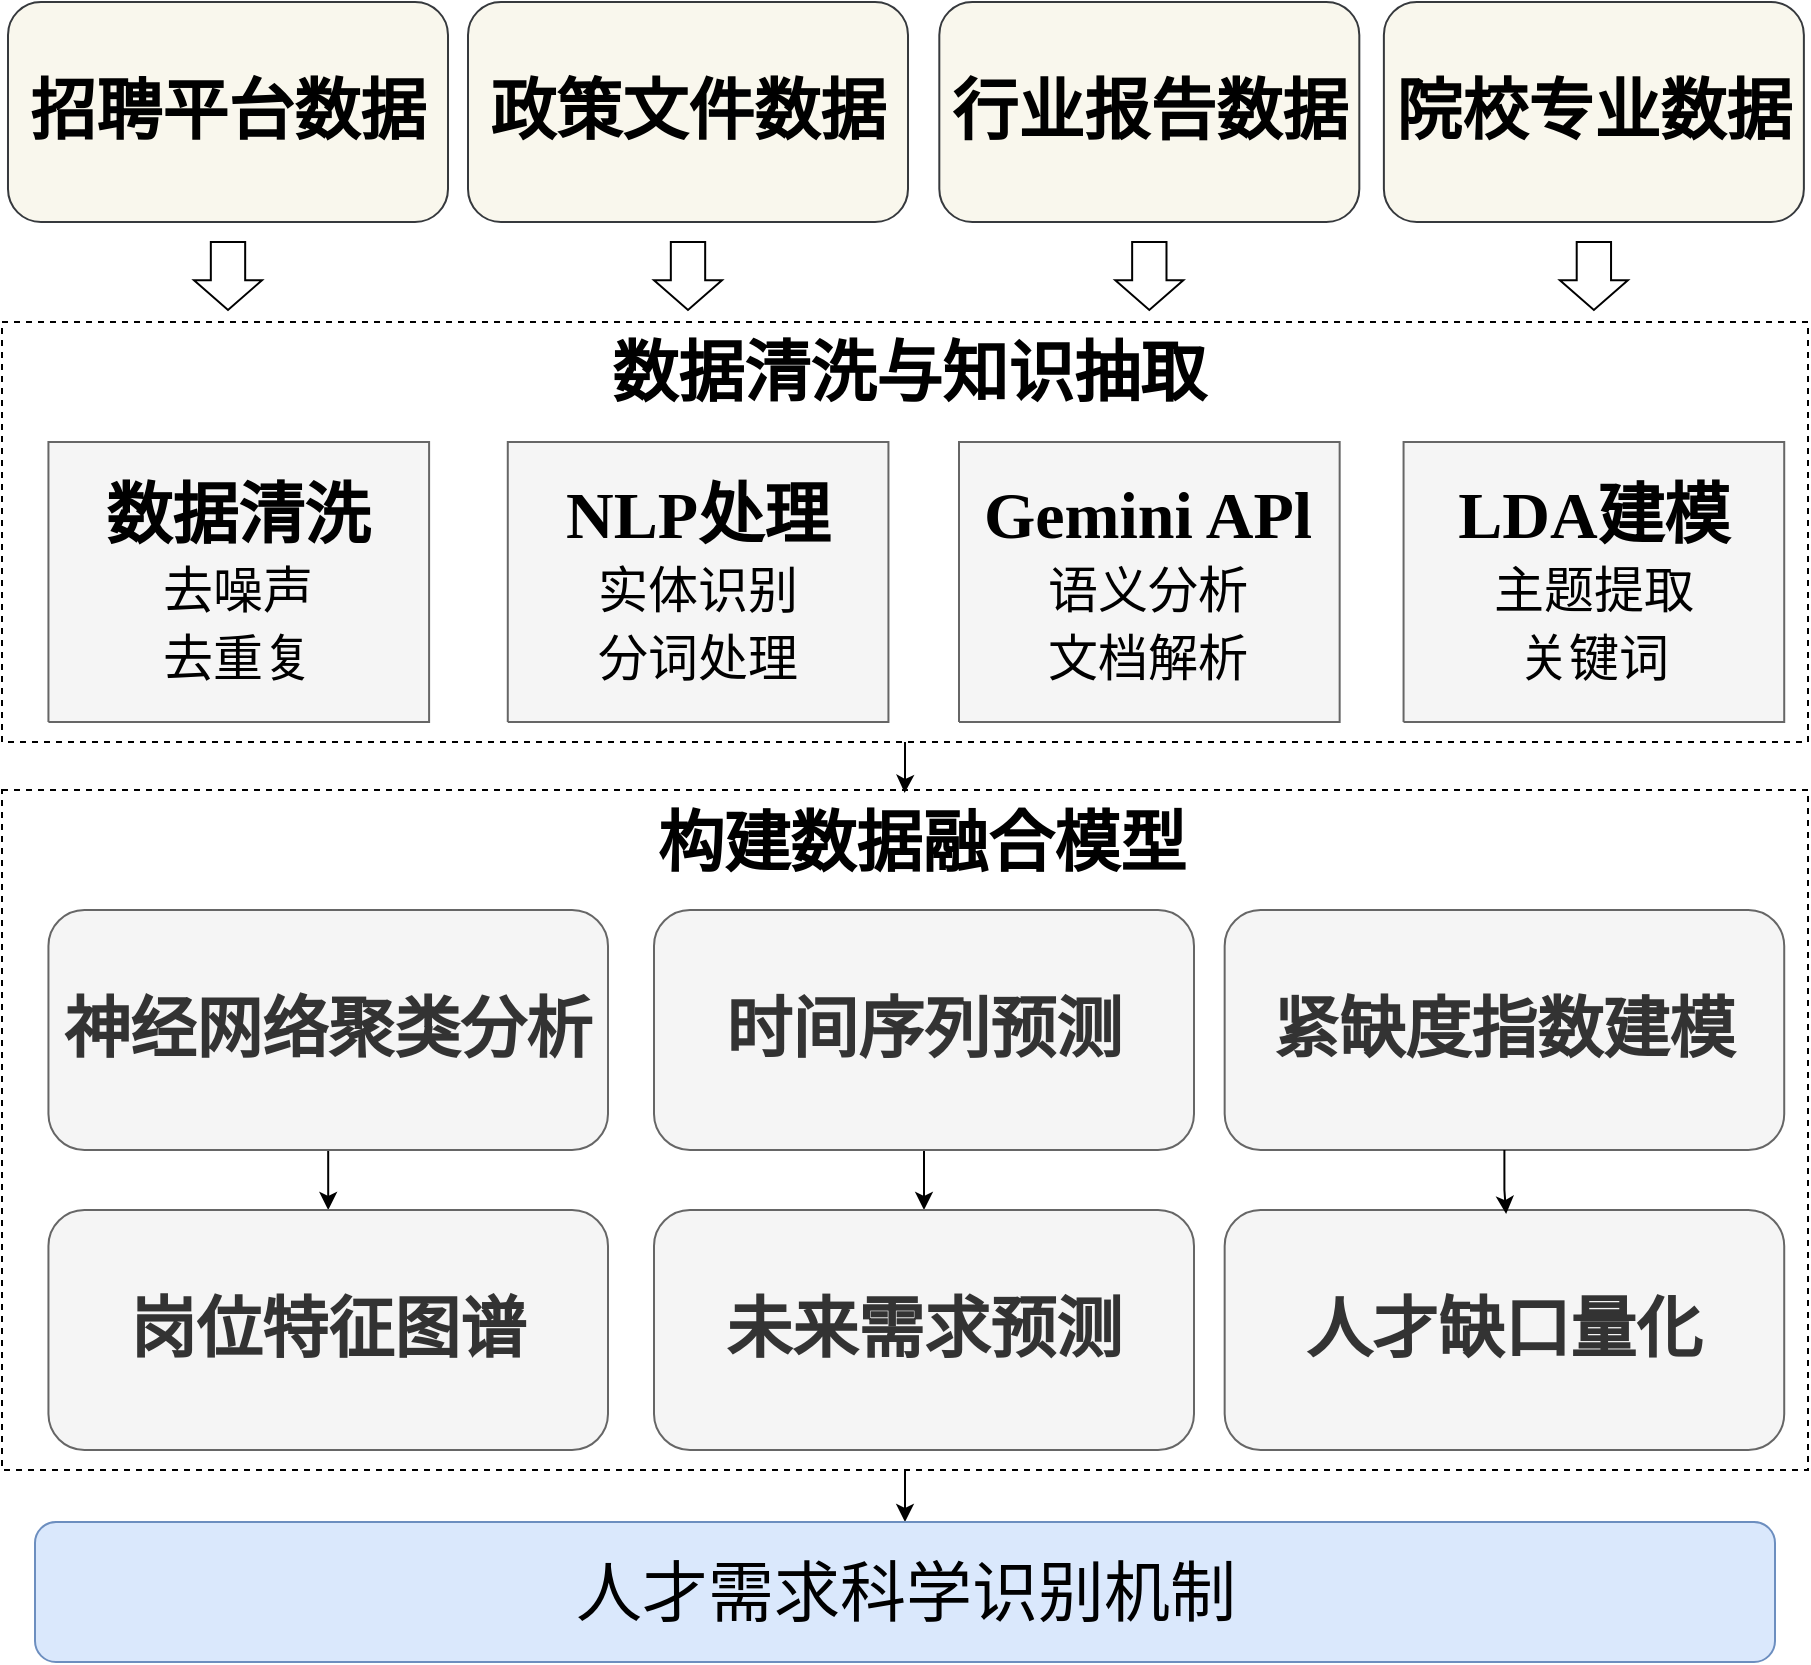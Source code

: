 <mxfile version="28.0.4">
  <diagram name="第 1 页" id="Yg_90ggBkmj9C00fmV8f">
    <mxGraphModel dx="496" dy="717" grid="1" gridSize="10" guides="1" tooltips="1" connect="1" arrows="1" fold="1" page="1" pageScale="1" pageWidth="827" pageHeight="1169" math="0" shadow="0">
      <root>
        <mxCell id="0" />
        <mxCell id="1" parent="0" />
        <mxCell id="aVr3TgQDZ5fMdV3m3wK9-50" style="edgeStyle=orthogonalEdgeStyle;rounded=0;orthogonalLoop=1;jettySize=auto;html=1;entryX=0.5;entryY=0;entryDx=0;entryDy=0;" edge="1" parent="1" source="aVr3TgQDZ5fMdV3m3wK9-45" target="aVr3TgQDZ5fMdV3m3wK9-44">
          <mxGeometry relative="1" as="geometry" />
        </mxCell>
        <mxCell id="aVr3TgQDZ5fMdV3m3wK9-45" value="" style="rounded=0;whiteSpace=wrap;html=1;fillStyle=hatch;dashed=1;" vertex="1" parent="1">
          <mxGeometry x="1140" y="514" width="903" height="340" as="geometry" />
        </mxCell>
        <mxCell id="aVr3TgQDZ5fMdV3m3wK9-31" value="" style="rounded=0;whiteSpace=wrap;html=1;fillStyle=hatch;dashed=1;" vertex="1" parent="1">
          <mxGeometry x="1140" y="280" width="903" height="210" as="geometry" />
        </mxCell>
        <mxCell id="aVr3TgQDZ5fMdV3m3wK9-10" value="&lt;div style=&quot;&quot;&gt;&lt;font face=&quot;SimSun&quot;&gt;&lt;span style=&quot;font-size: 33px;&quot;&gt;&lt;b&gt;招聘平台数据&lt;/b&gt;&lt;/span&gt;&lt;/font&gt;&lt;/div&gt;" style="rounded=1;whiteSpace=wrap;html=1;fillStyle=auto;fillColor=#f9f7ed;strokeColor=#36393d;" vertex="1" parent="1">
          <mxGeometry x="1143" y="120" width="220" height="110" as="geometry" />
        </mxCell>
        <mxCell id="aVr3TgQDZ5fMdV3m3wK9-11" value="&lt;div style=&quot;&quot;&gt;&lt;font face=&quot;SimSun&quot;&gt;&lt;span style=&quot;font-size: 33px;&quot;&gt;&lt;b&gt;政策文件数据&lt;/b&gt;&lt;/span&gt;&lt;/font&gt;&lt;/div&gt;" style="rounded=1;whiteSpace=wrap;html=1;fillStyle=auto;fillColor=#f9f7ed;strokeColor=#36393d;" vertex="1" parent="1">
          <mxGeometry x="1373" y="120" width="220" height="110" as="geometry" />
        </mxCell>
        <mxCell id="aVr3TgQDZ5fMdV3m3wK9-12" value="&lt;div style=&quot;&quot;&gt;&lt;font face=&quot;SimSun&quot;&gt;&lt;span style=&quot;font-size: 33px;&quot;&gt;&lt;b&gt;行业报告数据&lt;/b&gt;&lt;/span&gt;&lt;/font&gt;&lt;/div&gt;" style="rounded=1;whiteSpace=wrap;html=1;fillStyle=auto;fillColor=#f9f7ed;strokeColor=#36393d;" vertex="1" parent="1">
          <mxGeometry x="1608.66" y="120" width="210" height="110" as="geometry" />
        </mxCell>
        <mxCell id="aVr3TgQDZ5fMdV3m3wK9-13" value="" style="shape=singleArrow;direction=south;whiteSpace=wrap;html=1;fontFamily=Times New Roman;arrowWidth=0.505;arrowSize=0.437;rotation=0;" vertex="1" parent="1">
          <mxGeometry x="1236" y="240" width="34" height="34" as="geometry" />
        </mxCell>
        <mxCell id="aVr3TgQDZ5fMdV3m3wK9-14" value="" style="shape=singleArrow;direction=south;whiteSpace=wrap;html=1;fontFamily=Times New Roman;arrowWidth=0.505;arrowSize=0.437;rotation=0;" vertex="1" parent="1">
          <mxGeometry x="1466" y="240" width="34" height="34" as="geometry" />
        </mxCell>
        <mxCell id="aVr3TgQDZ5fMdV3m3wK9-15" value="" style="shape=singleArrow;direction=south;whiteSpace=wrap;html=1;fontFamily=Times New Roman;arrowWidth=0.505;arrowSize=0.437;rotation=0;" vertex="1" parent="1">
          <mxGeometry x="1918.94" y="240" width="34" height="34" as="geometry" />
        </mxCell>
        <mxCell id="aVr3TgQDZ5fMdV3m3wK9-21" value="&lt;div style=&quot;&quot;&gt;&lt;font face=&quot;SimSun&quot;&gt;&lt;span style=&quot;font-size: 33px;&quot;&gt;&lt;b&gt;院校专业数据&lt;/b&gt;&lt;/span&gt;&lt;/font&gt;&lt;/div&gt;" style="rounded=1;whiteSpace=wrap;html=1;fillStyle=auto;fillColor=#f9f7ed;strokeColor=#36393d;" vertex="1" parent="1">
          <mxGeometry x="1830.94" y="120" width="210" height="110" as="geometry" />
        </mxCell>
        <mxCell id="aVr3TgQDZ5fMdV3m3wK9-24" value="" style="shape=singleArrow;direction=south;whiteSpace=wrap;html=1;fontFamily=Times New Roman;arrowWidth=0.505;arrowSize=0.437;rotation=0;" vertex="1" parent="1">
          <mxGeometry x="1696.66" y="240" width="34" height="34" as="geometry" />
        </mxCell>
        <mxCell id="aVr3TgQDZ5fMdV3m3wK9-26" value="&lt;b style=&quot;forced-color-adjust: none; color: rgb(0, 0, 0); font-family: SimSun; font-size: 33px; font-style: normal; font-variant-ligatures: normal; font-variant-caps: normal; letter-spacing: normal; orphans: 2; text-align: center; text-indent: 0px; text-transform: none; widows: 2; word-spacing: 0px; -webkit-text-stroke-width: 0px; white-space: normal; text-decoration-thickness: initial; text-decoration-style: initial; text-decoration-color: initial; background-color: light-dark(#ffffff, var(--ge-dark-color, #121212));&quot;&gt;数据清洗与知识抽取&lt;/b&gt;" style="text;whiteSpace=wrap;html=1;" vertex="1" parent="1">
          <mxGeometry x="1443.22" y="280" width="500" height="60" as="geometry" />
        </mxCell>
        <UserObject label="&lt;div&gt;&lt;span style=&quot;background-color: transparent; font-size: 33px;&quot;&gt;&lt;font face=&quot;SimSun&quot; color=&quot;#000000&quot;&gt;&lt;b&gt;NLP处理&lt;/b&gt;&lt;/font&gt;&lt;/span&gt;&lt;/div&gt;&lt;div&gt;&lt;font color=&quot;#000000&quot;&gt;&lt;span style=&quot;font-size: 25px;&quot;&gt;实体识别&lt;/span&gt;&lt;/font&gt;&lt;br&gt;&lt;span style=&quot;background-color: transparent; font-size: 25px;&quot;&gt;&lt;font color=&quot;#000000&quot;&gt;分词处理&lt;/font&gt;&lt;/span&gt;&lt;br&gt;&lt;/div&gt;" tags="背景" id="aVr3TgQDZ5fMdV3m3wK9-27">
          <mxCell style="verticalAlign=middle;align=center;overflow=width;vsdxID=4;fillColor=#f5f5f5;shape=stencil(nZBLDoAgDERP0z3SIyjew0SURgSD+Lu9kMZoXLhwN9O+tukAlrNpJg1SzDH4QW/URgNYgZTkjA4UkwJUgGXng+6DX1zLfmoymdXo17xh5zmRJ6Q42BWCfc2oJfdAr+Yv+AP9Cb7OJ3H/2JG1HNGz/84klThPVCc=);strokeColor=#666666;spacingTop=-1;spacingBottom=-1;spacingLeft=-1;spacingRight=-1;points=[];labelBackgroundColor=none;rounded=0;html=1;whiteSpace=wrap;fontSize=28;fontColor=#333333;" vertex="1" parent="1">
            <mxGeometry x="1392.89" y="340" width="190.33" height="140" as="geometry" />
          </mxCell>
        </UserObject>
        <UserObject label="&lt;div&gt;&lt;span style=&quot;background-color: transparent; font-size: 33px;&quot;&gt;&lt;font face=&quot;SimSun&quot; color=&quot;#000000&quot;&gt;&lt;b&gt;Gemini APl&lt;/b&gt;&lt;/font&gt;&lt;/span&gt;&lt;/div&gt;&lt;div&gt;&lt;font color=&quot;#000000&quot;&gt;&lt;span style=&quot;font-size: 25px;&quot;&gt;语义分析&lt;/span&gt;&lt;/font&gt;&lt;br&gt;&lt;span style=&quot;background-color: transparent; font-size: 25px;&quot;&gt;&lt;font color=&quot;#000000&quot;&gt;文档解析&lt;/font&gt;&lt;/span&gt;&lt;br&gt;&lt;/div&gt;" tags="背景" id="aVr3TgQDZ5fMdV3m3wK9-28">
          <mxCell style="verticalAlign=middle;align=center;overflow=width;vsdxID=4;fillColor=#f5f5f5;shape=stencil(nZBLDoAgDERP0z3SIyjew0SURgSD+Lu9kMZoXLhwN9O+tukAlrNpJg1SzDH4QW/URgNYgZTkjA4UkwJUgGXng+6DX1zLfmoymdXo17xh5zmRJ6Q42BWCfc2oJfdAr+Yv+AP9Cb7OJ3H/2JG1HNGz/84klThPVCc=);strokeColor=#666666;spacingTop=-1;spacingBottom=-1;spacingLeft=-1;spacingRight=-1;points=[];labelBackgroundColor=none;rounded=0;html=1;whiteSpace=wrap;fontSize=28;fontColor=#333333;" vertex="1" parent="1">
            <mxGeometry x="1618.5" y="340" width="190.33" height="140" as="geometry" />
          </mxCell>
        </UserObject>
        <UserObject label="&lt;div&gt;&lt;span style=&quot;background-color: transparent; font-size: 33px;&quot;&gt;&lt;font face=&quot;SimSun&quot; color=&quot;#000000&quot;&gt;&lt;b&gt;LDA建模&lt;/b&gt;&lt;/font&gt;&lt;/span&gt;&lt;/div&gt;&lt;div&gt;&lt;font color=&quot;#000000&quot;&gt;&lt;span style=&quot;font-size: 25px;&quot;&gt;主题提取&lt;/span&gt;&lt;/font&gt;&lt;br&gt;&lt;span style=&quot;background-color: transparent; font-size: 25px;&quot;&gt;&lt;font color=&quot;#000000&quot;&gt;关键词&lt;/font&gt;&lt;/span&gt;&lt;br&gt;&lt;/div&gt;" tags="背景" id="aVr3TgQDZ5fMdV3m3wK9-29">
          <mxCell style="verticalAlign=middle;align=center;overflow=width;vsdxID=4;fillColor=#f5f5f5;shape=stencil(nZBLDoAgDERP0z3SIyjew0SURgSD+Lu9kMZoXLhwN9O+tukAlrNpJg1SzDH4QW/URgNYgZTkjA4UkwJUgGXng+6DX1zLfmoymdXo17xh5zmRJ6Q42BWCfc2oJfdAr+Yv+AP9Cb7OJ3H/2JG1HNGz/84klThPVCc=);strokeColor=#666666;spacingTop=-1;spacingBottom=-1;spacingLeft=-1;spacingRight=-1;points=[];labelBackgroundColor=none;rounded=0;html=1;whiteSpace=wrap;fontSize=28;fontColor=#333333;" vertex="1" parent="1">
            <mxGeometry x="1840.78" y="340" width="190.33" height="140" as="geometry" />
          </mxCell>
        </UserObject>
        <UserObject label="&lt;div&gt;&lt;span style=&quot;background-color: transparent; font-size: 33px;&quot;&gt;&lt;font face=&quot;SimSun&quot; color=&quot;#000000&quot;&gt;&lt;b&gt;数据清洗&lt;/b&gt;&lt;/font&gt;&lt;/span&gt;&lt;/div&gt;&lt;div&gt;&lt;font color=&quot;#000000&quot;&gt;&lt;span style=&quot;font-size: 25px;&quot;&gt;去噪声&lt;/span&gt;&lt;/font&gt;&lt;br&gt;&lt;font color=&quot;#000000&quot;&gt;&lt;span style=&quot;font-size: 25px;&quot;&gt;去重复&lt;/span&gt;&lt;/font&gt;&lt;/div&gt;" tags="背景" id="aVr3TgQDZ5fMdV3m3wK9-30">
          <mxCell style="verticalAlign=middle;align=center;overflow=width;vsdxID=4;fillColor=#f5f5f5;shape=stencil(nZBLDoAgDERP0z3SIyjew0SURgSD+Lu9kMZoXLhwN9O+tukAlrNpJg1SzDH4QW/URgNYgZTkjA4UkwJUgGXng+6DX1zLfmoymdXo17xh5zmRJ6Q42BWCfc2oJfdAr+Yv+AP9Cb7OJ3H/2JG1HNGz/84klThPVCc=);strokeColor=#666666;spacingTop=-1;spacingBottom=-1;spacingLeft=-1;spacingRight=-1;points=[];labelBackgroundColor=none;rounded=0;html=1;whiteSpace=wrap;fontSize=28;fontColor=#333333;" vertex="1" parent="1">
            <mxGeometry x="1163.22" y="340" width="190.33" height="140" as="geometry" />
          </mxCell>
        </UserObject>
        <mxCell id="aVr3TgQDZ5fMdV3m3wK9-33" value="&lt;div style=&quot;text-align: center;&quot;&gt;&lt;span style=&quot;color: light-dark(rgb(0, 0, 0), rgb(255, 255, 255)); font-size: 33px; background-color: rgb(255, 255, 255);&quot;&gt;&lt;font face=&quot;SimSun&quot;&gt;&lt;b&gt;构建数据融合模型&lt;/b&gt;&lt;/font&gt;&lt;/span&gt;&lt;/div&gt;" style="text;whiteSpace=wrap;html=1;" vertex="1" parent="1">
          <mxGeometry x="1466" y="514" width="299.78" height="60" as="geometry" />
        </mxCell>
        <mxCell id="aVr3TgQDZ5fMdV3m3wK9-46" style="edgeStyle=orthogonalEdgeStyle;rounded=0;orthogonalLoop=1;jettySize=auto;html=1;entryX=0.5;entryY=0;entryDx=0;entryDy=0;" edge="1" parent="1" source="aVr3TgQDZ5fMdV3m3wK9-38" target="aVr3TgQDZ5fMdV3m3wK9-41">
          <mxGeometry relative="1" as="geometry" />
        </mxCell>
        <mxCell id="aVr3TgQDZ5fMdV3m3wK9-38" value="&lt;div style=&quot;&quot;&gt;&lt;span style=&quot;background-color: transparent; font-size: 33px;&quot;&gt;&lt;font face=&quot;SimSun&quot;&gt;&lt;b&gt;神经网络聚类分析&lt;/b&gt;&lt;/font&gt;&lt;/span&gt;&lt;/div&gt;" style="rounded=1;whiteSpace=wrap;html=1;fillStyle=auto;fillColor=#f5f5f5;strokeColor=#666666;fontColor=#333333;" vertex="1" parent="1">
          <mxGeometry x="1163.22" y="574" width="279.78" height="120" as="geometry" />
        </mxCell>
        <mxCell id="aVr3TgQDZ5fMdV3m3wK9-47" style="edgeStyle=orthogonalEdgeStyle;rounded=0;orthogonalLoop=1;jettySize=auto;html=1;entryX=0.5;entryY=0;entryDx=0;entryDy=0;" edge="1" parent="1" source="aVr3TgQDZ5fMdV3m3wK9-39" target="aVr3TgQDZ5fMdV3m3wK9-42">
          <mxGeometry relative="1" as="geometry" />
        </mxCell>
        <mxCell id="aVr3TgQDZ5fMdV3m3wK9-39" value="&lt;div style=&quot;&quot;&gt;&lt;span style=&quot;background-color: transparent; font-size: 33px;&quot;&gt;&lt;font face=&quot;SimSun&quot;&gt;&lt;b&gt;时间序列预测&lt;/b&gt;&lt;/font&gt;&lt;/span&gt;&lt;/div&gt;" style="rounded=1;whiteSpace=wrap;html=1;fillStyle=auto;fillColor=#f5f5f5;strokeColor=#666666;fontColor=#333333;" vertex="1" parent="1">
          <mxGeometry x="1466" y="574" width="270" height="120" as="geometry" />
        </mxCell>
        <mxCell id="aVr3TgQDZ5fMdV3m3wK9-40" value="&lt;div style=&quot;&quot;&gt;&lt;font face=&quot;SimSun&quot;&gt;&lt;span style=&quot;font-size: 33px;&quot;&gt;&lt;b&gt;紧缺度指数建模&lt;/b&gt;&lt;/span&gt;&lt;/font&gt;&lt;br&gt;&lt;/div&gt;" style="rounded=1;whiteSpace=wrap;html=1;fillStyle=auto;fillColor=#f5f5f5;strokeColor=#666666;fontColor=#333333;" vertex="1" parent="1">
          <mxGeometry x="1751.33" y="574" width="279.78" height="120" as="geometry" />
        </mxCell>
        <mxCell id="aVr3TgQDZ5fMdV3m3wK9-41" value="&lt;div style=&quot;&quot;&gt;&lt;font face=&quot;SimSun&quot;&gt;&lt;span style=&quot;font-size: 33px;&quot;&gt;&lt;b&gt;岗位特征图谱&lt;/b&gt;&lt;/span&gt;&lt;/font&gt;&lt;br&gt;&lt;/div&gt;" style="rounded=1;whiteSpace=wrap;html=1;fillStyle=auto;fillColor=#f5f5f5;strokeColor=#666666;fontColor=#333333;" vertex="1" parent="1">
          <mxGeometry x="1163.22" y="724" width="279.78" height="120" as="geometry" />
        </mxCell>
        <mxCell id="aVr3TgQDZ5fMdV3m3wK9-42" value="&lt;div style=&quot;&quot;&gt;&lt;font face=&quot;SimSun&quot;&gt;&lt;span style=&quot;font-size: 33px;&quot;&gt;&lt;b&gt;未来需求预测&lt;/b&gt;&lt;/span&gt;&lt;/font&gt;&lt;br&gt;&lt;/div&gt;" style="rounded=1;whiteSpace=wrap;html=1;fillStyle=auto;fillColor=#f5f5f5;strokeColor=#666666;fontColor=#333333;" vertex="1" parent="1">
          <mxGeometry x="1466" y="724" width="270" height="120" as="geometry" />
        </mxCell>
        <mxCell id="aVr3TgQDZ5fMdV3m3wK9-43" value="&lt;div style=&quot;&quot;&gt;&lt;font face=&quot;SimSun&quot;&gt;&lt;span style=&quot;font-size: 33px;&quot;&gt;&lt;b&gt;人才缺口量化&lt;/b&gt;&lt;/span&gt;&lt;/font&gt;&lt;br&gt;&lt;/div&gt;" style="rounded=1;whiteSpace=wrap;html=1;fillStyle=auto;fillColor=#f5f5f5;strokeColor=#666666;fontColor=#333333;" vertex="1" parent="1">
          <mxGeometry x="1751.33" y="724" width="279.78" height="120" as="geometry" />
        </mxCell>
        <mxCell id="aVr3TgQDZ5fMdV3m3wK9-44" value="&lt;span style=&quot;background-image: initial; background-position: initial; background-size: initial; background-repeat: initial; background-attachment: initial; background-origin: initial; background-clip: initial;&quot;&gt;&lt;font face=&quot;Helvetica&quot; style=&quot;font-size: 33px;&quot;&gt;人才需求科学识别机制&lt;/font&gt;&lt;/span&gt;" style="rounded=1;whiteSpace=wrap;html=1;fillColor=#dae8fc;strokeColor=#6c8ebf;" vertex="1" parent="1">
          <mxGeometry x="1156.5" y="880" width="870" height="70" as="geometry" />
        </mxCell>
        <mxCell id="aVr3TgQDZ5fMdV3m3wK9-48" style="edgeStyle=orthogonalEdgeStyle;rounded=0;orthogonalLoop=1;jettySize=auto;html=1;entryX=0.503;entryY=0.017;entryDx=0;entryDy=0;entryPerimeter=0;" edge="1" parent="1" source="aVr3TgQDZ5fMdV3m3wK9-40" target="aVr3TgQDZ5fMdV3m3wK9-43">
          <mxGeometry relative="1" as="geometry" />
        </mxCell>
        <mxCell id="aVr3TgQDZ5fMdV3m3wK9-49" style="edgeStyle=orthogonalEdgeStyle;rounded=0;orthogonalLoop=1;jettySize=auto;html=1;entryX=0.418;entryY=0.024;entryDx=0;entryDy=0;entryPerimeter=0;" edge="1" parent="1" source="aVr3TgQDZ5fMdV3m3wK9-31" target="aVr3TgQDZ5fMdV3m3wK9-33">
          <mxGeometry relative="1" as="geometry" />
        </mxCell>
      </root>
    </mxGraphModel>
  </diagram>
</mxfile>
